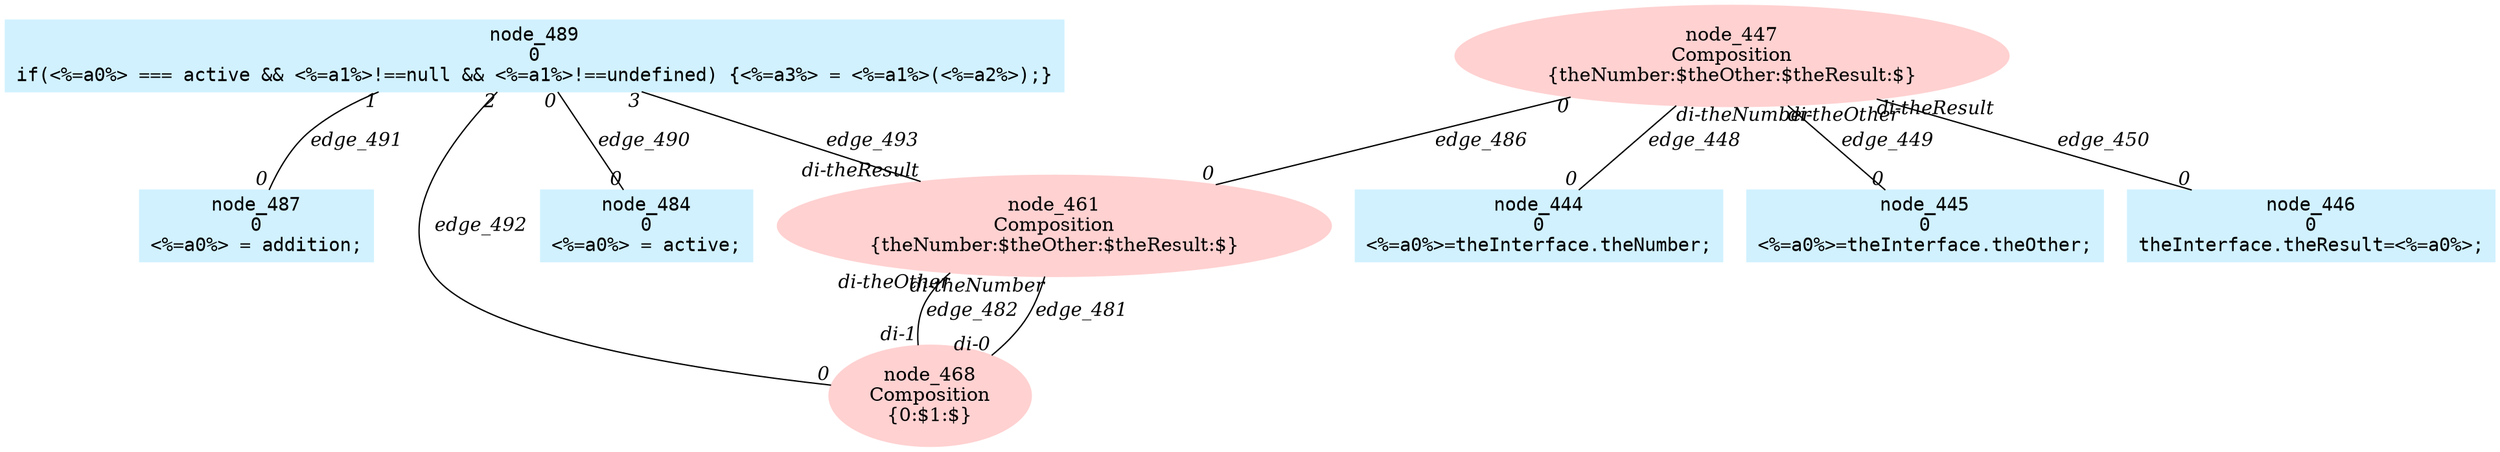 digraph g{node_447 [shape=ellipse, style=filled, color="#ffd1d1", label="node_447
Composition
{theNumber:$theOther:$theResult:$}" ]
node_461 [shape=ellipse, style=filled, color="#ffd1d1", label="node_461
Composition
{theNumber:$theOther:$theResult:$}" ]
node_468 [shape=ellipse, style=filled, color="#ffd1d1", label="node_468
Composition
{0:$1:$}" ]
node_444 [shape=box, style=filled, color="#d1f1ff", fontname="Courier", label="node_444
0
<%=a0%>=theInterface.theNumber;
" ]
node_445 [shape=box, style=filled, color="#d1f1ff", fontname="Courier", label="node_445
0
<%=a0%>=theInterface.theOther;
" ]
node_446 [shape=box, style=filled, color="#d1f1ff", fontname="Courier", label="node_446
0
theInterface.theResult=<%=a0%>;
" ]
node_484 [shape=box, style=filled, color="#d1f1ff", fontname="Courier", label="node_484
0
<%=a0%> = active;
" ]
node_487 [shape=box, style=filled, color="#d1f1ff", fontname="Courier", label="node_487
0
<%=a0%> = addition;
" ]
node_489 [shape=box, style=filled, color="#d1f1ff", fontname="Courier", label="node_489
0
if(<%=a0%> === active && <%=a1%>!==null && <%=a1%>!==undefined) {<%=a3%> = <%=a1%>(<%=a2%>);}
" ]
node_447 -> node_444 [dir=none, arrowHead=none, fontname="Times-Italic", label="edge_448",  headlabel="0", taillabel="di-theNumber" ]
node_447 -> node_445 [dir=none, arrowHead=none, fontname="Times-Italic", label="edge_449",  headlabel="0", taillabel="di-theOther" ]
node_447 -> node_446 [dir=none, arrowHead=none, fontname="Times-Italic", label="edge_450",  headlabel="0", taillabel="di-theResult" ]
node_461 -> node_468 [dir=none, arrowHead=none, fontname="Times-Italic", label="edge_481",  headlabel="di-0", taillabel="di-theNumber" ]
node_461 -> node_468 [dir=none, arrowHead=none, fontname="Times-Italic", label="edge_482",  headlabel="di-1", taillabel="di-theOther" ]
node_447 -> node_461 [dir=none, arrowHead=none, fontname="Times-Italic", label="edge_486",  headlabel="0", taillabel="0" ]
node_489 -> node_484 [dir=none, arrowHead=none, fontname="Times-Italic", label="edge_490",  headlabel="0", taillabel="0" ]
node_489 -> node_487 [dir=none, arrowHead=none, fontname="Times-Italic", label="edge_491",  headlabel="0", taillabel="1" ]
node_489 -> node_468 [dir=none, arrowHead=none, fontname="Times-Italic", label="edge_492",  headlabel="0", taillabel="2" ]
node_489 -> node_461 [dir=none, arrowHead=none, fontname="Times-Italic", label="edge_493",  headlabel="di-theResult", taillabel="3" ]
}